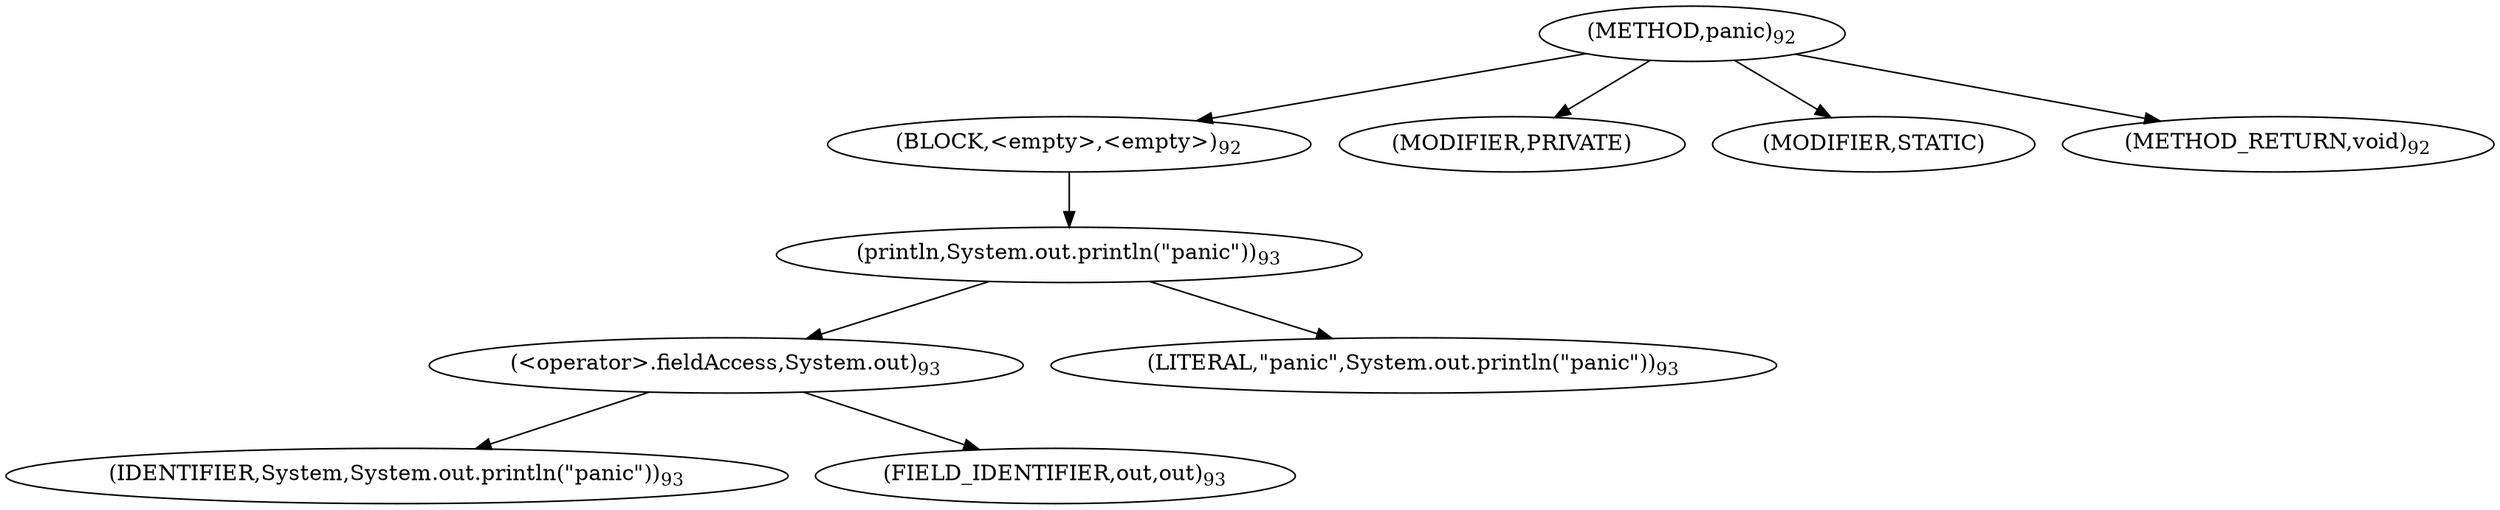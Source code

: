 digraph "panic" {  
"161" [label = <(METHOD,panic)<SUB>92</SUB>> ]
"162" [label = <(BLOCK,&lt;empty&gt;,&lt;empty&gt;)<SUB>92</SUB>> ]
"163" [label = <(println,System.out.println(&quot;panic&quot;))<SUB>93</SUB>> ]
"164" [label = <(&lt;operator&gt;.fieldAccess,System.out)<SUB>93</SUB>> ]
"165" [label = <(IDENTIFIER,System,System.out.println(&quot;panic&quot;))<SUB>93</SUB>> ]
"166" [label = <(FIELD_IDENTIFIER,out,out)<SUB>93</SUB>> ]
"167" [label = <(LITERAL,&quot;panic&quot;,System.out.println(&quot;panic&quot;))<SUB>93</SUB>> ]
"168" [label = <(MODIFIER,PRIVATE)> ]
"169" [label = <(MODIFIER,STATIC)> ]
"170" [label = <(METHOD_RETURN,void)<SUB>92</SUB>> ]
  "161" -> "162" 
  "161" -> "168" 
  "161" -> "169" 
  "161" -> "170" 
  "162" -> "163" 
  "163" -> "164" 
  "163" -> "167" 
  "164" -> "165" 
  "164" -> "166" 
}
